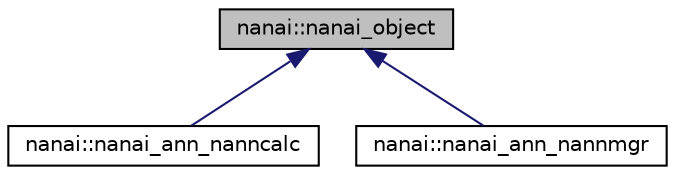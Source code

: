 digraph "nanai::nanai_object"
{
  edge [fontname="Helvetica",fontsize="10",labelfontname="Helvetica",labelfontsize="10"];
  node [fontname="Helvetica",fontsize="10",shape=record];
  Node1 [label="nanai::nanai_object",height=0.2,width=0.4,color="black", fillcolor="grey75", style="filled", fontcolor="black"];
  Node1 -> Node2 [dir="back",color="midnightblue",fontsize="10",style="solid"];
  Node2 [label="nanai::nanai_ann_nanncalc",height=0.2,width=0.4,color="black", fillcolor="white", style="filled",URL="$classnanai_1_1nanai__ann__nanncalc.html"];
  Node1 -> Node3 [dir="back",color="midnightblue",fontsize="10",style="solid"];
  Node3 [label="nanai::nanai_ann_nannmgr",height=0.2,width=0.4,color="black", fillcolor="white", style="filled",URL="$classnanai_1_1nanai__ann__nannmgr.html",tooltip="南南人工神经网络管理器类 "];
}
